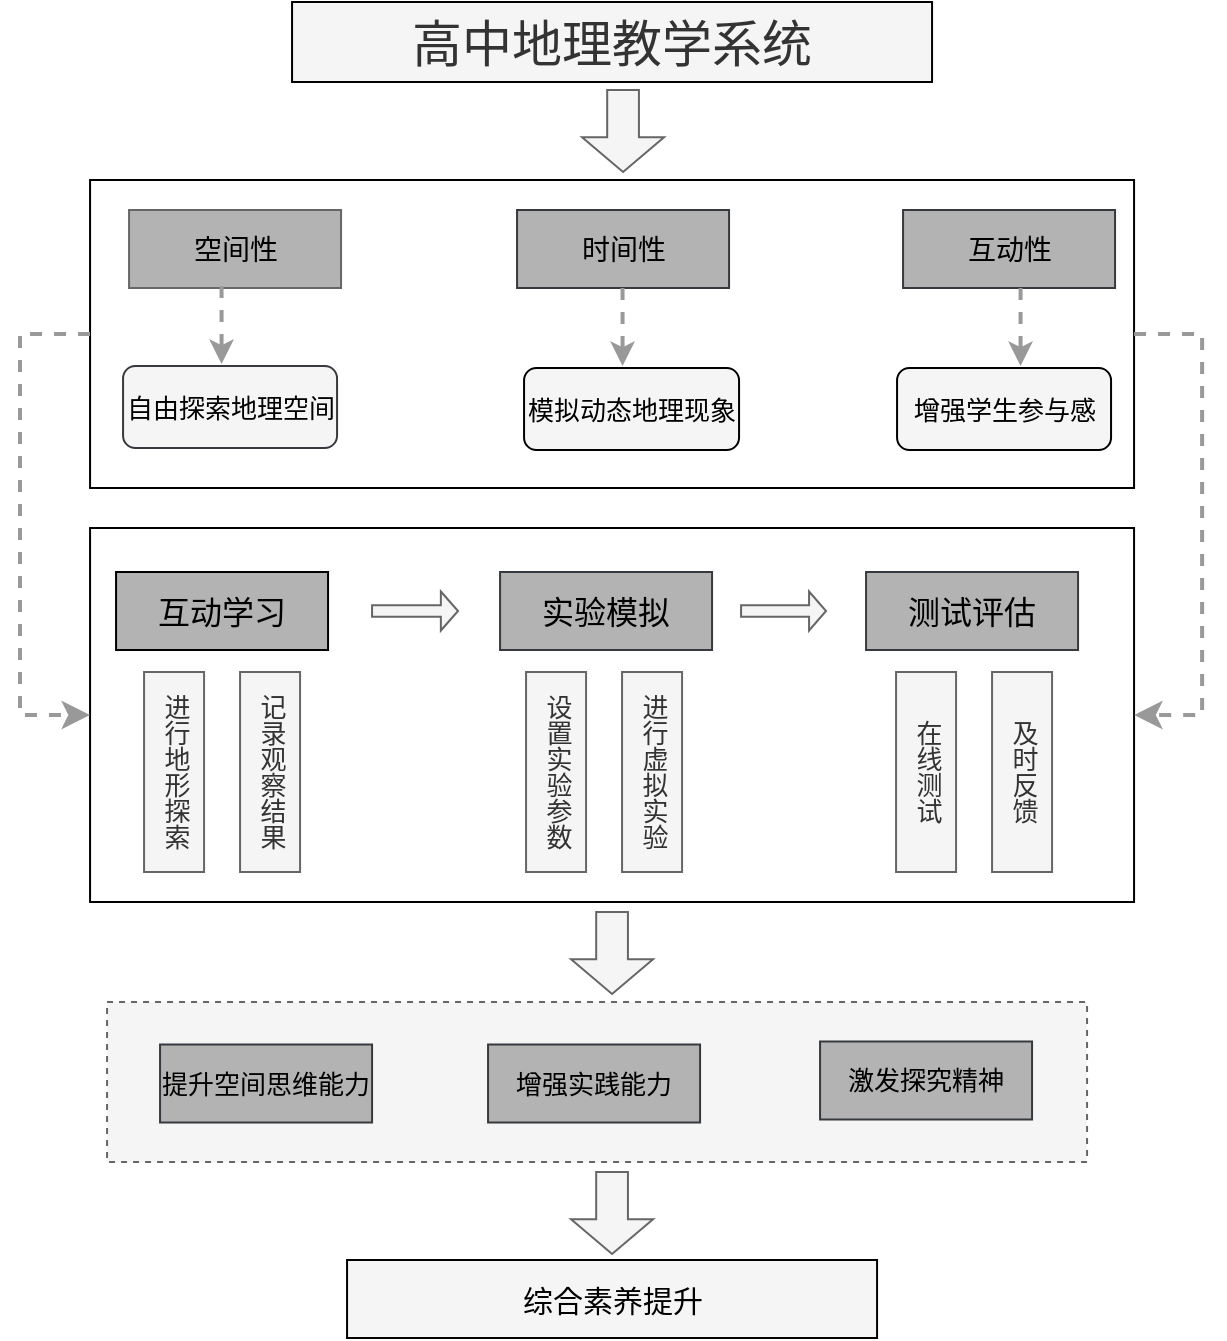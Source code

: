 <mxfile version="26.0.10">
  <diagram name="第 1 页" id="D50AsNyRHFX16P8X04xE">
    <mxGraphModel dx="-364" dy="653" grid="1" gridSize="10" guides="1" tooltips="1" connect="1" arrows="1" fold="1" page="1" pageScale="1" pageWidth="827" pageHeight="1169" math="0" shadow="0">
      <root>
        <mxCell id="0" />
        <mxCell id="1" parent="0" />
        <mxCell id="AhKgEagX0Gy5K0-R6Pbl-1" value="" style="rounded=0;whiteSpace=wrap;html=1;" vertex="1" parent="1">
          <mxGeometry x="1755.03" y="313" width="522" height="187" as="geometry" />
        </mxCell>
        <mxCell id="AhKgEagX0Gy5K0-R6Pbl-2" value="" style="rounded=0;whiteSpace=wrap;html=1;" vertex="1" parent="1">
          <mxGeometry x="1755.03" y="139" width="522" height="154" as="geometry" />
        </mxCell>
        <mxCell id="AhKgEagX0Gy5K0-R6Pbl-3" value="&lt;font style=&quot;font-size: 25px;&quot;&gt;高中地理教学系统&lt;/font&gt;" style="rounded=0;whiteSpace=wrap;html=1;fillColor=#f5f5f5;fontColor=#333333;strokeColor=#000000;spacing=32;spacingTop=0;spacingLeft=0;verticalAlign=middle;fontSize=25;" vertex="1" parent="1">
          <mxGeometry x="1856.03" y="50" width="320" height="40" as="geometry" />
        </mxCell>
        <mxCell id="AhKgEagX0Gy5K0-R6Pbl-4" value="" style="shape=singleArrow;direction=south;whiteSpace=wrap;html=1;arrowWidth=0.387;arrowSize=0.425;fillColor=#f5f5f5;fontColor=#333333;strokeColor=#666666;" vertex="1" parent="1">
          <mxGeometry x="2001.03" y="94" width="41" height="41" as="geometry" />
        </mxCell>
        <mxCell id="AhKgEagX0Gy5K0-R6Pbl-5" value="实验模拟" style="rounded=0;whiteSpace=wrap;html=1;fillColor=#B3B3B3;strokeColor=#36393d;fontSize=16;" vertex="1" parent="1">
          <mxGeometry x="1960.03" y="335" width="106" height="39" as="geometry" />
        </mxCell>
        <mxCell id="AhKgEagX0Gy5K0-R6Pbl-6" value="测试评估" style="rounded=0;whiteSpace=wrap;html=1;fillColor=#B3B3B3;strokeColor=#36393d;fontSize=16;" vertex="1" parent="1">
          <mxGeometry x="2143.03" y="335" width="106" height="39" as="geometry" />
        </mxCell>
        <mxCell id="AhKgEagX0Gy5K0-R6Pbl-7" value="" style="shape=singleArrow;whiteSpace=wrap;html=1;fillColor=#f5f5f5;fontColor=#333333;strokeColor=#666666;" vertex="1" parent="1">
          <mxGeometry x="1896.03" y="344.75" width="43" height="19.5" as="geometry" />
        </mxCell>
        <mxCell id="AhKgEagX0Gy5K0-R6Pbl-8" value="" style="shape=singleArrow;whiteSpace=wrap;html=1;fillColor=#f5f5f5;fontColor=#333333;strokeColor=#666666;" vertex="1" parent="1">
          <mxGeometry x="2080.53" y="344.75" width="42.5" height="19.5" as="geometry" />
        </mxCell>
        <mxCell id="AhKgEagX0Gy5K0-R6Pbl-9" value="进行地形探索" style="rounded=0;whiteSpace=wrap;html=1;fillColor=#f5f5f5;fontColor=#333333;strokeColor=#666666;fontSize=13;textDirection=vertical-lr;" vertex="1" parent="1">
          <mxGeometry x="1782.03" y="385" width="30" height="100" as="geometry" />
        </mxCell>
        <mxCell id="AhKgEagX0Gy5K0-R6Pbl-10" value="记录观察结果" style="rounded=0;whiteSpace=wrap;html=1;fillColor=#f5f5f5;fontColor=#333333;strokeColor=#666666;fontSize=13;textDirection=vertical-lr;" vertex="1" parent="1">
          <mxGeometry x="1830.03" y="385" width="30" height="100" as="geometry" />
        </mxCell>
        <mxCell id="AhKgEagX0Gy5K0-R6Pbl-11" value="互动学习" style="rounded=0;whiteSpace=wrap;html=1;fillColor=#B3B3B3;strokeColor=#000000;fontSize=16;" vertex="1" parent="1">
          <mxGeometry x="1768.03" y="335" width="106" height="39" as="geometry" />
        </mxCell>
        <mxCell id="AhKgEagX0Gy5K0-R6Pbl-12" value="设置实验参数" style="rounded=0;whiteSpace=wrap;html=1;fillColor=#f5f5f5;fontColor=#333333;strokeColor=#666666;textDirection=vertical-lr;fontSize=13;" vertex="1" parent="1">
          <mxGeometry x="1973.03" y="385" width="30" height="100" as="geometry" />
        </mxCell>
        <mxCell id="AhKgEagX0Gy5K0-R6Pbl-13" value="进行虚拟实验" style="rounded=0;whiteSpace=wrap;html=1;fillColor=#f5f5f5;fontColor=#333333;strokeColor=#666666;textDirection=vertical-lr;fontSize=13;" vertex="1" parent="1">
          <mxGeometry x="2021.03" y="385" width="30" height="100" as="geometry" />
        </mxCell>
        <mxCell id="AhKgEagX0Gy5K0-R6Pbl-14" value="在线测试" style="rounded=0;whiteSpace=wrap;html=1;fillColor=#f5f5f5;fontColor=#333333;strokeColor=#666666;textDirection=vertical-lr;fontSize=13;" vertex="1" parent="1">
          <mxGeometry x="2158.03" y="385" width="30" height="100" as="geometry" />
        </mxCell>
        <mxCell id="AhKgEagX0Gy5K0-R6Pbl-15" value="及时反馈" style="rounded=0;whiteSpace=wrap;html=1;fillColor=#f5f5f5;fontColor=#333333;strokeColor=#666666;textDirection=vertical-lr;fontSize=13;" vertex="1" parent="1">
          <mxGeometry x="2206.03" y="385" width="30" height="100" as="geometry" />
        </mxCell>
        <mxCell id="AhKgEagX0Gy5K0-R6Pbl-16" value="" style="rounded=0;whiteSpace=wrap;html=1;fillColor=#f5f5f5;strokeColor=#666666;fontColor=#333333;dashed=1;" vertex="1" parent="1">
          <mxGeometry x="1763.53" y="550" width="490" height="80" as="geometry" />
        </mxCell>
        <mxCell id="AhKgEagX0Gy5K0-R6Pbl-17" value="&lt;span style=&quot;color: rgb(0, 0, 0); font-size: 13px;&quot;&gt;提升空间思维能力&lt;/span&gt;" style="rounded=0;whiteSpace=wrap;html=1;fillColor=#B3B3B3;strokeColor=#36393d;" vertex="1" parent="1">
          <mxGeometry x="1790.03" y="571.25" width="106" height="39" as="geometry" />
        </mxCell>
        <mxCell id="AhKgEagX0Gy5K0-R6Pbl-18" value="&lt;font style=&quot;font-size: 13px;&quot;&gt;&lt;span style=&quot;color: rgb(0, 0, 0); font-family: Helvetica; font-style: normal; font-variant-ligatures: normal; font-variant-caps: normal; font-weight: 400; letter-spacing: normal; orphans: 2; text-align: center; text-indent: 0px; text-transform: none; widows: 2; word-spacing: 0px; -webkit-text-stroke-width: 0px; white-space: normal; text-decoration-thickness: initial; text-decoration-style: initial; text-decoration-color: initial; float: none; font-size: 13px; display: inline !important;&quot;&gt;增强实践能力&lt;/span&gt;&lt;br style=&quot;font-size: 13px;&quot;&gt;&lt;/font&gt;" style="rounded=0;whiteSpace=wrap;html=1;fillColor=#B3B3B3;strokeColor=#36393d;fontSize=13;verticalAlign=middle;labelPosition=center;verticalLabelPosition=middle;align=center;" vertex="1" parent="1">
          <mxGeometry x="1954.03" y="571.25" width="106" height="39" as="geometry" />
        </mxCell>
        <mxCell id="AhKgEagX0Gy5K0-R6Pbl-19" value="&lt;span style=&quot;color: rgb(0, 0, 0); font-size: 13px;&quot;&gt;激发探究精神&lt;/span&gt;" style="rounded=0;whiteSpace=wrap;html=1;fillColor=#B3B3B3;strokeColor=#36393d;" vertex="1" parent="1">
          <mxGeometry x="2120.03" y="569.75" width="106" height="39" as="geometry" />
        </mxCell>
        <mxCell id="AhKgEagX0Gy5K0-R6Pbl-20" value="&lt;font color=&quot;#000000&quot;&gt;&lt;span style=&quot;font-size: 15px;&quot;&gt;综合素养提升&lt;/span&gt;&lt;/font&gt;" style="rounded=0;whiteSpace=wrap;html=1;fillColor=#f5f5f5;fontColor=#333333;strokeColor=#000000;" vertex="1" parent="1">
          <mxGeometry x="1883.53" y="679" width="265" height="39" as="geometry" />
        </mxCell>
        <mxCell id="AhKgEagX0Gy5K0-R6Pbl-21" value="&lt;span style=&quot;color: rgb(0, 0, 0);&quot;&gt;空间性&lt;/span&gt;" style="rounded=0;whiteSpace=wrap;html=1;fillColor=#B3B3B3;strokeColor=#666666;fontSize=14;gradientColor=none;" vertex="1" parent="1">
          <mxGeometry x="1774.53" y="154" width="106" height="39" as="geometry" />
        </mxCell>
        <mxCell id="AhKgEagX0Gy5K0-R6Pbl-22" value="时间性" style="rounded=0;whiteSpace=wrap;html=1;fillColor=#B3B3B3;strokeColor=#36393d;fontSize=14;" vertex="1" parent="1">
          <mxGeometry x="1968.53" y="154" width="106" height="39" as="geometry" />
        </mxCell>
        <mxCell id="AhKgEagX0Gy5K0-R6Pbl-23" value="互动性" style="rounded=0;whiteSpace=wrap;html=1;fillColor=#B3B3B3;strokeColor=#36393d;fontSize=14;" vertex="1" parent="1">
          <mxGeometry x="2161.53" y="154" width="106" height="39" as="geometry" />
        </mxCell>
        <mxCell id="AhKgEagX0Gy5K0-R6Pbl-24" value="&lt;span style=&quot;color: rgb(0, 0, 0); font-size: 13px;&quot;&gt;自由探索地理空间&lt;/span&gt;" style="rounded=1;whiteSpace=wrap;html=1;fillColor=#F5F5F5;strokeColor=#36393d;fontSize=13;" vertex="1" parent="1">
          <mxGeometry x="1771.53" y="232" width="107" height="41" as="geometry" />
        </mxCell>
        <mxCell id="AhKgEagX0Gy5K0-R6Pbl-25" value="&lt;span style=&quot;color: rgb(0, 0, 0); font-size: 13px;&quot;&gt;模拟动态地理现象&lt;/span&gt;" style="rounded=1;whiteSpace=wrap;html=1;fillColor=#F5F5F5;fontColor=#333333;strokeColor=#000000;fontSize=13;" vertex="1" parent="1">
          <mxGeometry x="1972.03" y="233" width="107.5" height="41" as="geometry" />
        </mxCell>
        <mxCell id="AhKgEagX0Gy5K0-R6Pbl-26" value="&lt;span style=&quot;color: rgb(0, 0, 0); font-size: 13px;&quot;&gt;增强学生参与感&lt;/span&gt;" style="rounded=1;whiteSpace=wrap;html=1;fillColor=#F5F5F5;fontColor=#333333;strokeColor=#000000;fontSize=13;" vertex="1" parent="1">
          <mxGeometry x="2158.53" y="233" width="107" height="41" as="geometry" />
        </mxCell>
        <mxCell id="AhKgEagX0Gy5K0-R6Pbl-27" value="" style="endArrow=classic;html=1;rounded=0;dashed=1;strokeWidth=2;strokeColor=#999999;" edge="1" parent="1">
          <mxGeometry width="50" height="50" relative="1" as="geometry">
            <mxPoint x="1820.78" y="192" as="sourcePoint" />
            <mxPoint x="1820.78" y="231" as="targetPoint" />
          </mxGeometry>
        </mxCell>
        <mxCell id="AhKgEagX0Gy5K0-R6Pbl-28" value="" style="endArrow=classic;html=1;rounded=0;dashed=1;strokeWidth=2;strokeColor=#999999;" edge="1" parent="1">
          <mxGeometry width="50" height="50" relative="1" as="geometry">
            <mxPoint x="2021.28" y="193" as="sourcePoint" />
            <mxPoint x="2021.28" y="232" as="targetPoint" />
          </mxGeometry>
        </mxCell>
        <mxCell id="AhKgEagX0Gy5K0-R6Pbl-29" value="" style="endArrow=classic;html=1;rounded=0;strokeColor=#999999;strokeWidth=2;dashed=1;" edge="1" parent="1">
          <mxGeometry width="50" height="50" relative="1" as="geometry">
            <mxPoint x="2220.28" y="193" as="sourcePoint" />
            <mxPoint x="2220.28" y="232" as="targetPoint" />
          </mxGeometry>
        </mxCell>
        <mxCell id="AhKgEagX0Gy5K0-R6Pbl-30" value="" style="edgeStyle=elbowEdgeStyle;elbow=horizontal;endArrow=classic;html=1;curved=0;rounded=0;endSize=8;startSize=8;exitX=0;exitY=0.5;exitDx=0;exitDy=0;dashed=1;strokeColor=#999999;strokeWidth=2;entryX=0;entryY=0.5;entryDx=0;entryDy=0;" edge="1" parent="1" source="AhKgEagX0Gy5K0-R6Pbl-2" target="AhKgEagX0Gy5K0-R6Pbl-1">
          <mxGeometry width="50" height="50" relative="1" as="geometry">
            <mxPoint x="1755.028" y="189.876" as="sourcePoint" />
            <mxPoint x="1748.53" y="409.13" as="targetPoint" />
            <Array as="points">
              <mxPoint x="1720" y="212.39" />
            </Array>
          </mxGeometry>
        </mxCell>
        <mxCell id="AhKgEagX0Gy5K0-R6Pbl-31" value="" style="edgeStyle=elbowEdgeStyle;elbow=horizontal;endArrow=classic;html=1;curved=0;rounded=0;endSize=8;startSize=8;exitX=1;exitY=0.5;exitDx=0;exitDy=0;entryX=1;entryY=0.5;entryDx=0;entryDy=0;dashed=1;strokeColor=#999999;strokeWidth=2;" edge="1" parent="1" source="AhKgEagX0Gy5K0-R6Pbl-2" target="AhKgEagX0Gy5K0-R6Pbl-1">
          <mxGeometry width="50" height="50" relative="1" as="geometry">
            <mxPoint x="2279.058" y="148.996" as="sourcePoint" />
            <mxPoint x="2259.53" y="354.5" as="targetPoint" />
            <Array as="points">
              <mxPoint x="2311.058" y="206.996" />
            </Array>
          </mxGeometry>
        </mxCell>
        <mxCell id="AhKgEagX0Gy5K0-R6Pbl-32" value="" style="shape=singleArrow;direction=south;whiteSpace=wrap;html=1;arrowWidth=0.387;arrowSize=0.425;fillColor=#f5f5f5;fontColor=#333333;strokeColor=#666666;" vertex="1" parent="1">
          <mxGeometry x="1995.53" y="505" width="41" height="41" as="geometry" />
        </mxCell>
        <mxCell id="AhKgEagX0Gy5K0-R6Pbl-33" value="" style="shape=singleArrow;direction=south;whiteSpace=wrap;html=1;arrowWidth=0.387;arrowSize=0.425;fillColor=#f5f5f5;fontColor=#333333;strokeColor=#666666;" vertex="1" parent="1">
          <mxGeometry x="1995.53" y="635" width="41" height="41" as="geometry" />
        </mxCell>
      </root>
    </mxGraphModel>
  </diagram>
</mxfile>
